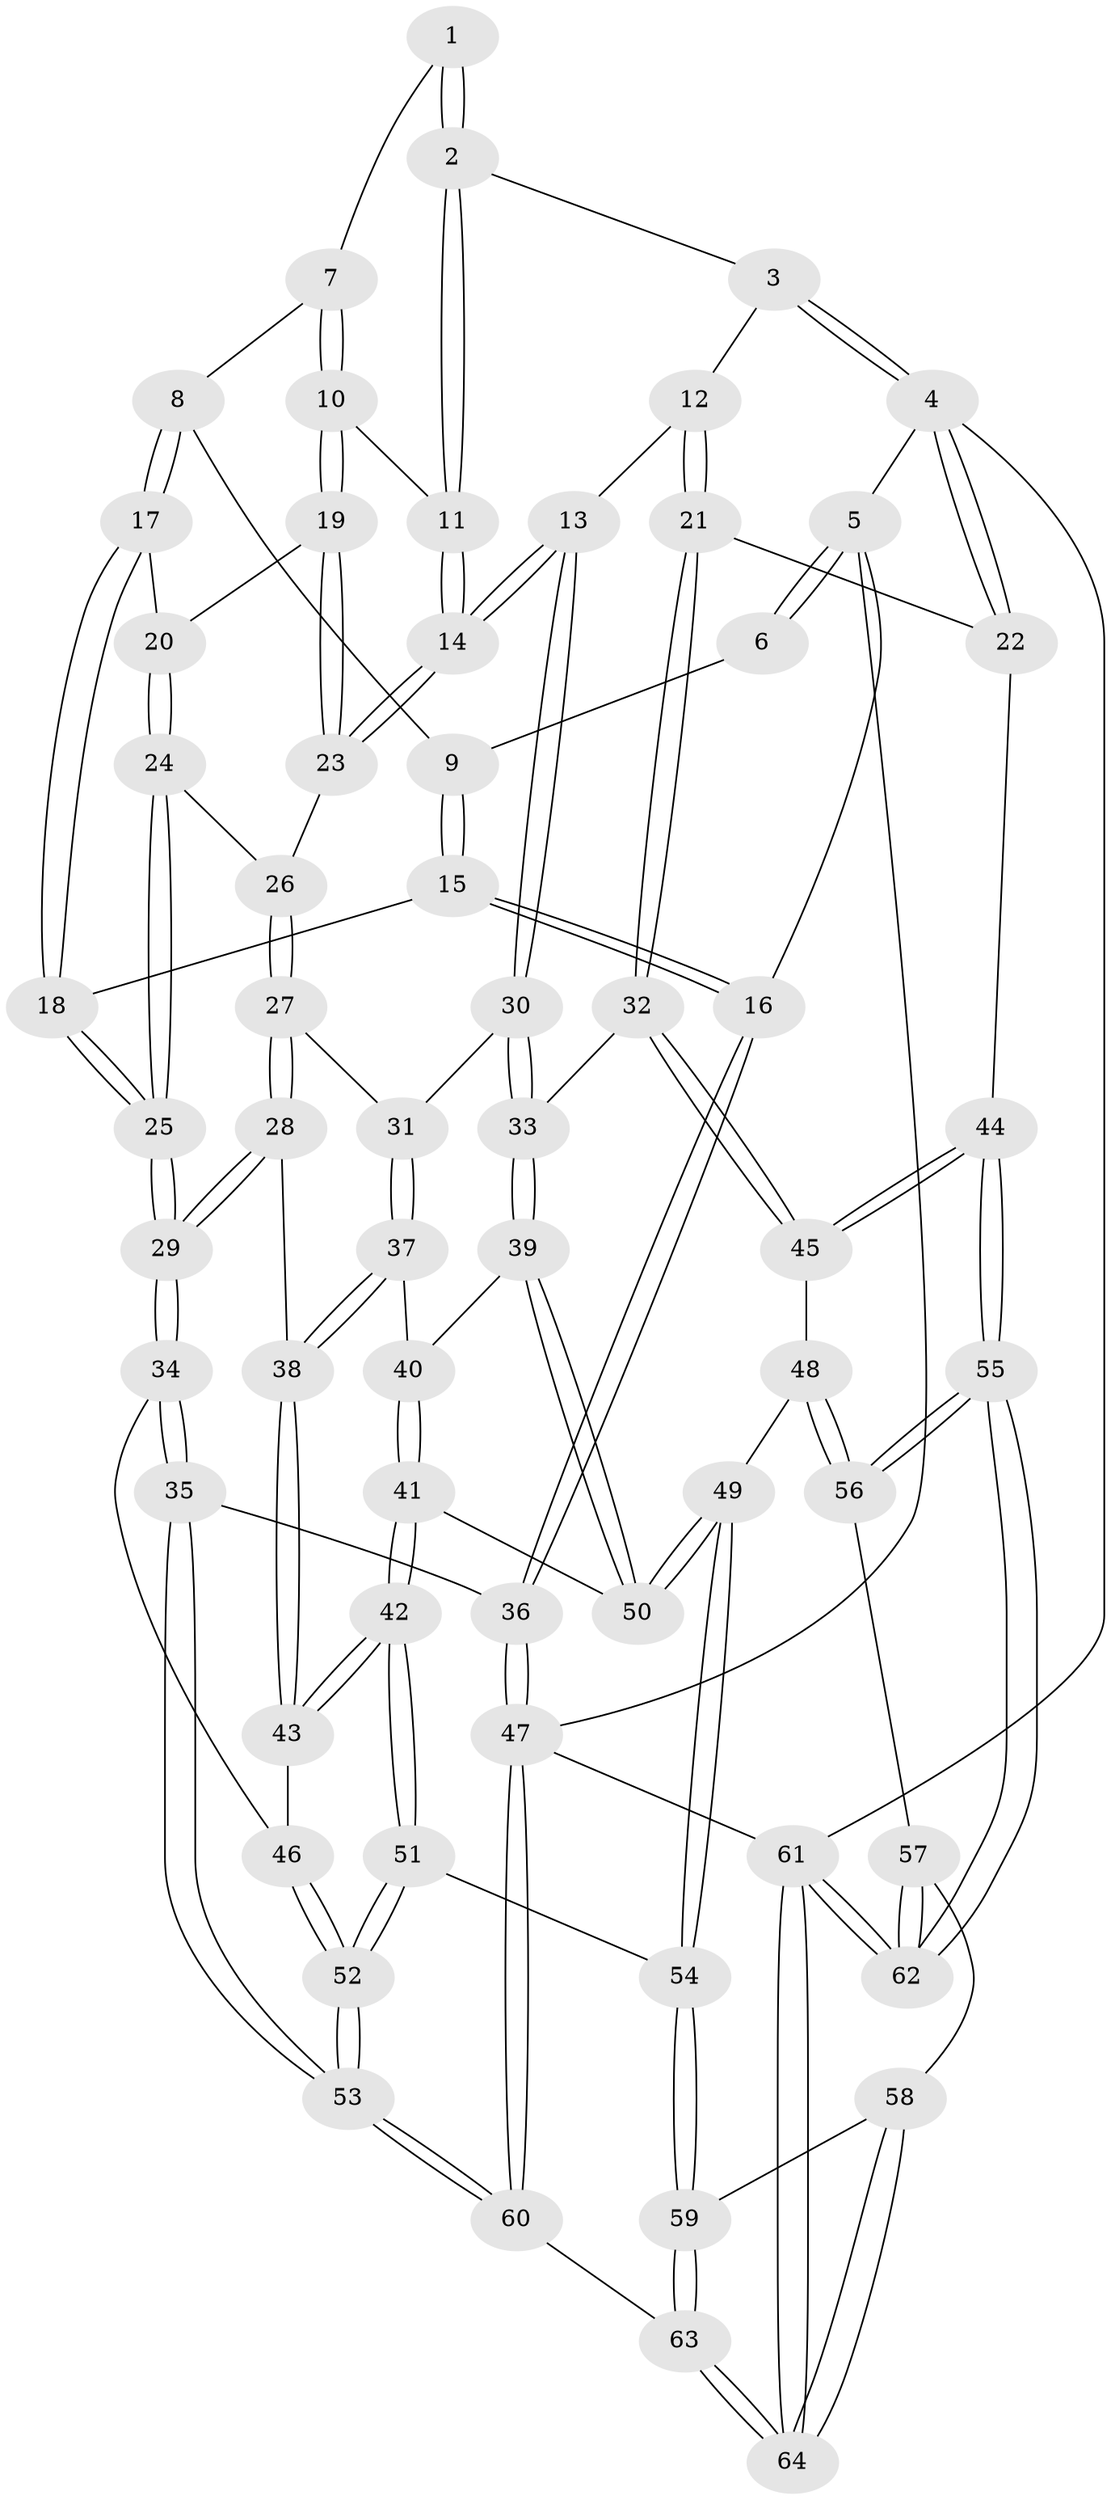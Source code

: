// coarse degree distribution, {3: 0.42857142857142855, 8: 0.047619047619047616, 4: 0.3333333333333333, 5: 0.047619047619047616, 6: 0.14285714285714285}
// Generated by graph-tools (version 1.1) at 2025/21/03/04/25 18:21:41]
// undirected, 64 vertices, 157 edges
graph export_dot {
graph [start="1"]
  node [color=gray90,style=filled];
  1 [pos="+0.20265841272579138+0"];
  2 [pos="+0.6131342784443049+0"];
  3 [pos="+0.6458619964894627+0"];
  4 [pos="+1+0"];
  5 [pos="+0+0"];
  6 [pos="+0.08597582332250558+0"];
  7 [pos="+0.33266608410510945+0.10175699577079664"];
  8 [pos="+0.16575406875716378+0.05648237584771006"];
  9 [pos="+0.15840290913881105+0.04598313238660718"];
  10 [pos="+0.37869478629068815+0.15666617232700625"];
  11 [pos="+0.4313003505187074+0.1369030299769802"];
  12 [pos="+0.7111083338910811+0"];
  13 [pos="+0.5358412291573229+0.3004152266347627"];
  14 [pos="+0.5355817464650027+0.300040941842793"];
  15 [pos="+0.026056516947140305+0.2676344492523648"];
  16 [pos="+0+0.24413910847265904"];
  17 [pos="+0.23037486225829953+0.1744848911420945"];
  18 [pos="+0.11621725277274747+0.31816036715236284"];
  19 [pos="+0.3549671302803154+0.17687813554889717"];
  20 [pos="+0.2638266997732924+0.1859429309520359"];
  21 [pos="+0.881558019702773+0.2256764645955179"];
  22 [pos="+1+0.21983891570539016"];
  23 [pos="+0.3593851773181255+0.23572676217363522"];
  24 [pos="+0.27458799618879615+0.2907399581792435"];
  25 [pos="+0.16700961486031446+0.39766668399958943"];
  26 [pos="+0.3587450333549005+0.3000754272558358"];
  27 [pos="+0.3719610262248871+0.32168450920210834"];
  28 [pos="+0.2565795783115722+0.40617190341653353"];
  29 [pos="+0.1682907577841797+0.40235138255187675"];
  30 [pos="+0.5384202521632513+0.3159168258499096"];
  31 [pos="+0.43990477452876753+0.35769885605840585"];
  32 [pos="+0.7893497043936337+0.36592296628017257"];
  33 [pos="+0.5916286629864821+0.35149787284037554"];
  34 [pos="+0.13807405461972438+0.5040665757101352"];
  35 [pos="+0.04424907271975376+0.5791836242415461"];
  36 [pos="+0+0.6004825809864354"];
  37 [pos="+0.40892206727361974+0.43793757275327877"];
  38 [pos="+0.37058509191691025+0.4656080060405296"];
  39 [pos="+0.5434328689475647+0.505769717798331"];
  40 [pos="+0.420625454445885+0.44731893460011646"];
  41 [pos="+0.5056206668920377+0.6316571116186032"];
  42 [pos="+0.43227321906994315+0.6592940417547147"];
  43 [pos="+0.3559065218298189+0.5379752338924104"];
  44 [pos="+1+0.6392605975583714"];
  45 [pos="+0.8100752677213606+0.5471602767646979"];
  46 [pos="+0.22219496751883908+0.5495736370996276"];
  47 [pos="+0+1"];
  48 [pos="+0.7308840083180256+0.6504433406499748"];
  49 [pos="+0.6832849963334068+0.6621073192226176"];
  50 [pos="+0.5546905923058975+0.6195355249335894"];
  51 [pos="+0.41153101827185207+0.6875732124668138"];
  52 [pos="+0.32985483611282373+0.7838804020985196"];
  53 [pos="+0.273094431268724+0.9099538598010913"];
  54 [pos="+0.6049577057120312+0.837156946460954"];
  55 [pos="+1+0.8138206285643821"];
  56 [pos="+0.800306082441862+0.7597846090867796"];
  57 [pos="+0.8115878435147071+0.892628291225864"];
  58 [pos="+0.7902422817539465+0.9183144637752916"];
  59 [pos="+0.6022151706688993+0.8452772293120036"];
  60 [pos="+0.2631646529657015+1"];
  61 [pos="+1+1"];
  62 [pos="+1+1"];
  63 [pos="+0.3960059119693212+1"];
  64 [pos="+0.6835810409502706+1"];
  1 -- 2;
  1 -- 2;
  1 -- 7;
  2 -- 3;
  2 -- 11;
  2 -- 11;
  3 -- 4;
  3 -- 4;
  3 -- 12;
  4 -- 5;
  4 -- 22;
  4 -- 22;
  4 -- 61;
  5 -- 6;
  5 -- 6;
  5 -- 16;
  5 -- 47;
  6 -- 9;
  7 -- 8;
  7 -- 10;
  7 -- 10;
  8 -- 9;
  8 -- 17;
  8 -- 17;
  9 -- 15;
  9 -- 15;
  10 -- 11;
  10 -- 19;
  10 -- 19;
  11 -- 14;
  11 -- 14;
  12 -- 13;
  12 -- 21;
  12 -- 21;
  13 -- 14;
  13 -- 14;
  13 -- 30;
  13 -- 30;
  14 -- 23;
  14 -- 23;
  15 -- 16;
  15 -- 16;
  15 -- 18;
  16 -- 36;
  16 -- 36;
  17 -- 18;
  17 -- 18;
  17 -- 20;
  18 -- 25;
  18 -- 25;
  19 -- 20;
  19 -- 23;
  19 -- 23;
  20 -- 24;
  20 -- 24;
  21 -- 22;
  21 -- 32;
  21 -- 32;
  22 -- 44;
  23 -- 26;
  24 -- 25;
  24 -- 25;
  24 -- 26;
  25 -- 29;
  25 -- 29;
  26 -- 27;
  26 -- 27;
  27 -- 28;
  27 -- 28;
  27 -- 31;
  28 -- 29;
  28 -- 29;
  28 -- 38;
  29 -- 34;
  29 -- 34;
  30 -- 31;
  30 -- 33;
  30 -- 33;
  31 -- 37;
  31 -- 37;
  32 -- 33;
  32 -- 45;
  32 -- 45;
  33 -- 39;
  33 -- 39;
  34 -- 35;
  34 -- 35;
  34 -- 46;
  35 -- 36;
  35 -- 53;
  35 -- 53;
  36 -- 47;
  36 -- 47;
  37 -- 38;
  37 -- 38;
  37 -- 40;
  38 -- 43;
  38 -- 43;
  39 -- 40;
  39 -- 50;
  39 -- 50;
  40 -- 41;
  40 -- 41;
  41 -- 42;
  41 -- 42;
  41 -- 50;
  42 -- 43;
  42 -- 43;
  42 -- 51;
  42 -- 51;
  43 -- 46;
  44 -- 45;
  44 -- 45;
  44 -- 55;
  44 -- 55;
  45 -- 48;
  46 -- 52;
  46 -- 52;
  47 -- 60;
  47 -- 60;
  47 -- 61;
  48 -- 49;
  48 -- 56;
  48 -- 56;
  49 -- 50;
  49 -- 50;
  49 -- 54;
  49 -- 54;
  51 -- 52;
  51 -- 52;
  51 -- 54;
  52 -- 53;
  52 -- 53;
  53 -- 60;
  53 -- 60;
  54 -- 59;
  54 -- 59;
  55 -- 56;
  55 -- 56;
  55 -- 62;
  55 -- 62;
  56 -- 57;
  57 -- 58;
  57 -- 62;
  57 -- 62;
  58 -- 59;
  58 -- 64;
  58 -- 64;
  59 -- 63;
  59 -- 63;
  60 -- 63;
  61 -- 62;
  61 -- 62;
  61 -- 64;
  61 -- 64;
  63 -- 64;
  63 -- 64;
}
